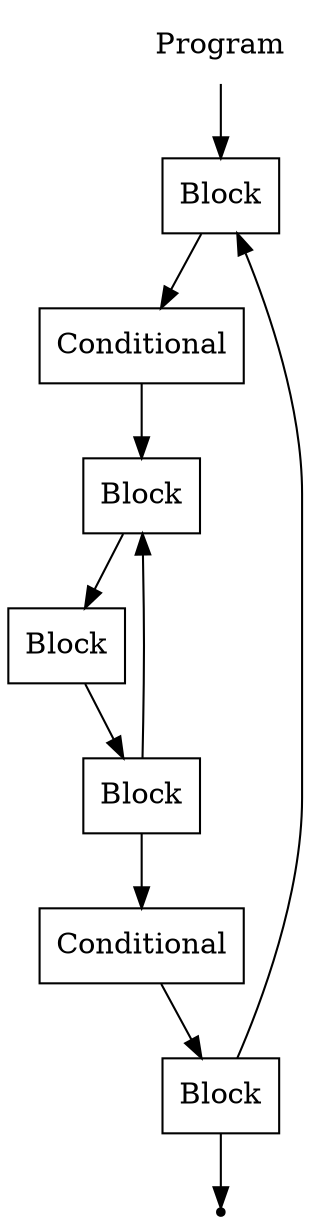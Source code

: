 digraph Program {
  start [label="Program" shape=plaintext];
  A [label="Block" shape=box];
  B [label="Conditional" shape=box];
  C [label="Block" shape=box];
  D [label="Block" shape=box];
  E [label="Block" shape=box];
  F [label="Conditional" shape=box];
  G [label="Block" shape=box];
  end [label="" shape=point];
start -> A;
A -> B;
B -> C;
C -> D;
D -> E;
E -> C;
E -> F;
F -> G;
G -> A;
G -> end;
}